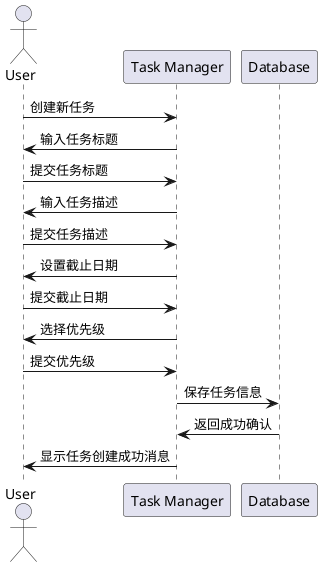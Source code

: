 @startuml
actor User
participant "Task Manager" as TM
participant "Database" as DB

User -> TM : 创建新任务
TM -> User : 输入任务标题
User -> TM : 提交任务标题
TM -> User : 输入任务描述
User -> TM : 提交任务描述
TM -> User : 设置截止日期
User -> TM : 提交截止日期
TM -> User : 选择优先级
User -> TM : 提交优先级
TM -> DB : 保存任务信息
DB -> TM : 返回成功确认
TM -> User : 显示任务创建成功消息
@enduml
